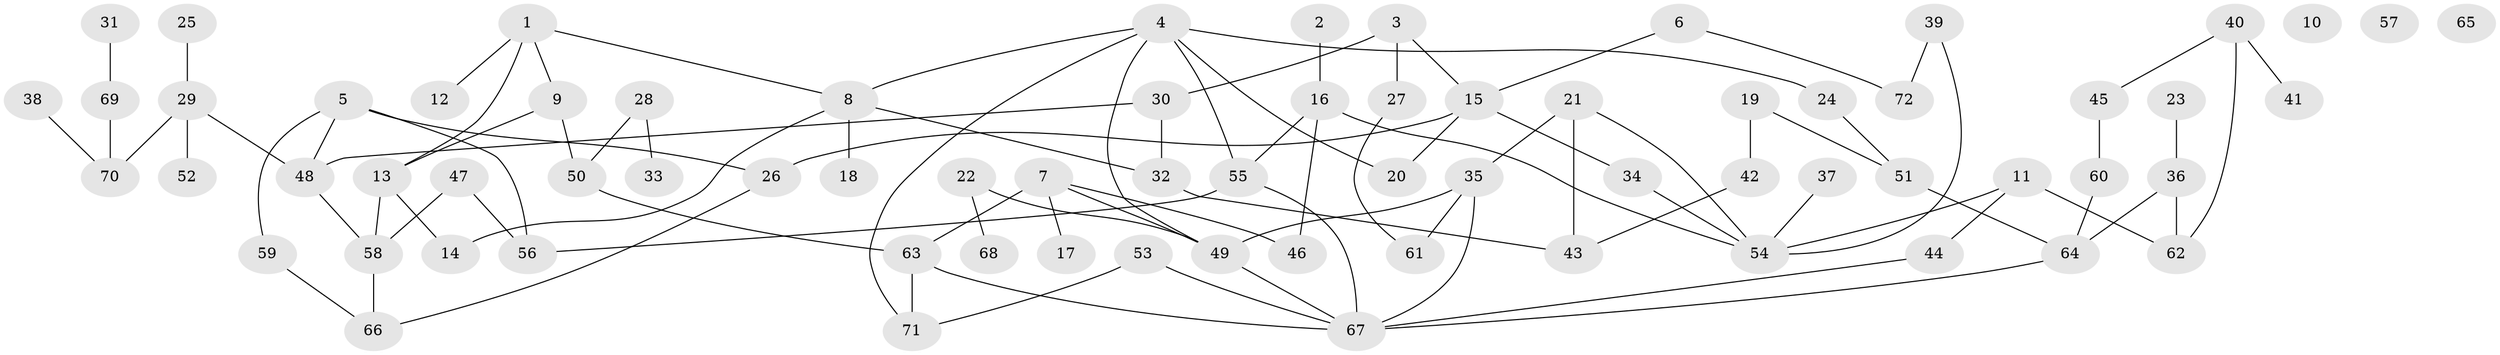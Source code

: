 // Generated by graph-tools (version 1.1) at 2025/00/03/09/25 03:00:50]
// undirected, 72 vertices, 94 edges
graph export_dot {
graph [start="1"]
  node [color=gray90,style=filled];
  1;
  2;
  3;
  4;
  5;
  6;
  7;
  8;
  9;
  10;
  11;
  12;
  13;
  14;
  15;
  16;
  17;
  18;
  19;
  20;
  21;
  22;
  23;
  24;
  25;
  26;
  27;
  28;
  29;
  30;
  31;
  32;
  33;
  34;
  35;
  36;
  37;
  38;
  39;
  40;
  41;
  42;
  43;
  44;
  45;
  46;
  47;
  48;
  49;
  50;
  51;
  52;
  53;
  54;
  55;
  56;
  57;
  58;
  59;
  60;
  61;
  62;
  63;
  64;
  65;
  66;
  67;
  68;
  69;
  70;
  71;
  72;
  1 -- 8;
  1 -- 9;
  1 -- 12;
  1 -- 13;
  2 -- 16;
  3 -- 15;
  3 -- 27;
  3 -- 30;
  4 -- 8;
  4 -- 20;
  4 -- 24;
  4 -- 49;
  4 -- 55;
  4 -- 71;
  5 -- 26;
  5 -- 48;
  5 -- 56;
  5 -- 59;
  6 -- 15;
  6 -- 72;
  7 -- 17;
  7 -- 46;
  7 -- 49;
  7 -- 63;
  8 -- 14;
  8 -- 18;
  8 -- 32;
  9 -- 13;
  9 -- 50;
  11 -- 44;
  11 -- 54;
  11 -- 62;
  13 -- 14;
  13 -- 58;
  15 -- 20;
  15 -- 26;
  15 -- 34;
  16 -- 46;
  16 -- 54;
  16 -- 55;
  19 -- 42;
  19 -- 51;
  21 -- 35;
  21 -- 43;
  21 -- 54;
  22 -- 49;
  22 -- 68;
  23 -- 36;
  24 -- 51;
  25 -- 29;
  26 -- 66;
  27 -- 61;
  28 -- 33;
  28 -- 50;
  29 -- 48;
  29 -- 52;
  29 -- 70;
  30 -- 32;
  30 -- 48;
  31 -- 69;
  32 -- 43;
  34 -- 54;
  35 -- 49;
  35 -- 61;
  35 -- 67;
  36 -- 62;
  36 -- 64;
  37 -- 54;
  38 -- 70;
  39 -- 54;
  39 -- 72;
  40 -- 41;
  40 -- 45;
  40 -- 62;
  42 -- 43;
  44 -- 67;
  45 -- 60;
  47 -- 56;
  47 -- 58;
  48 -- 58;
  49 -- 67;
  50 -- 63;
  51 -- 64;
  53 -- 67;
  53 -- 71;
  55 -- 56;
  55 -- 67;
  58 -- 66;
  59 -- 66;
  60 -- 64;
  63 -- 67;
  63 -- 71;
  64 -- 67;
  69 -- 70;
}

